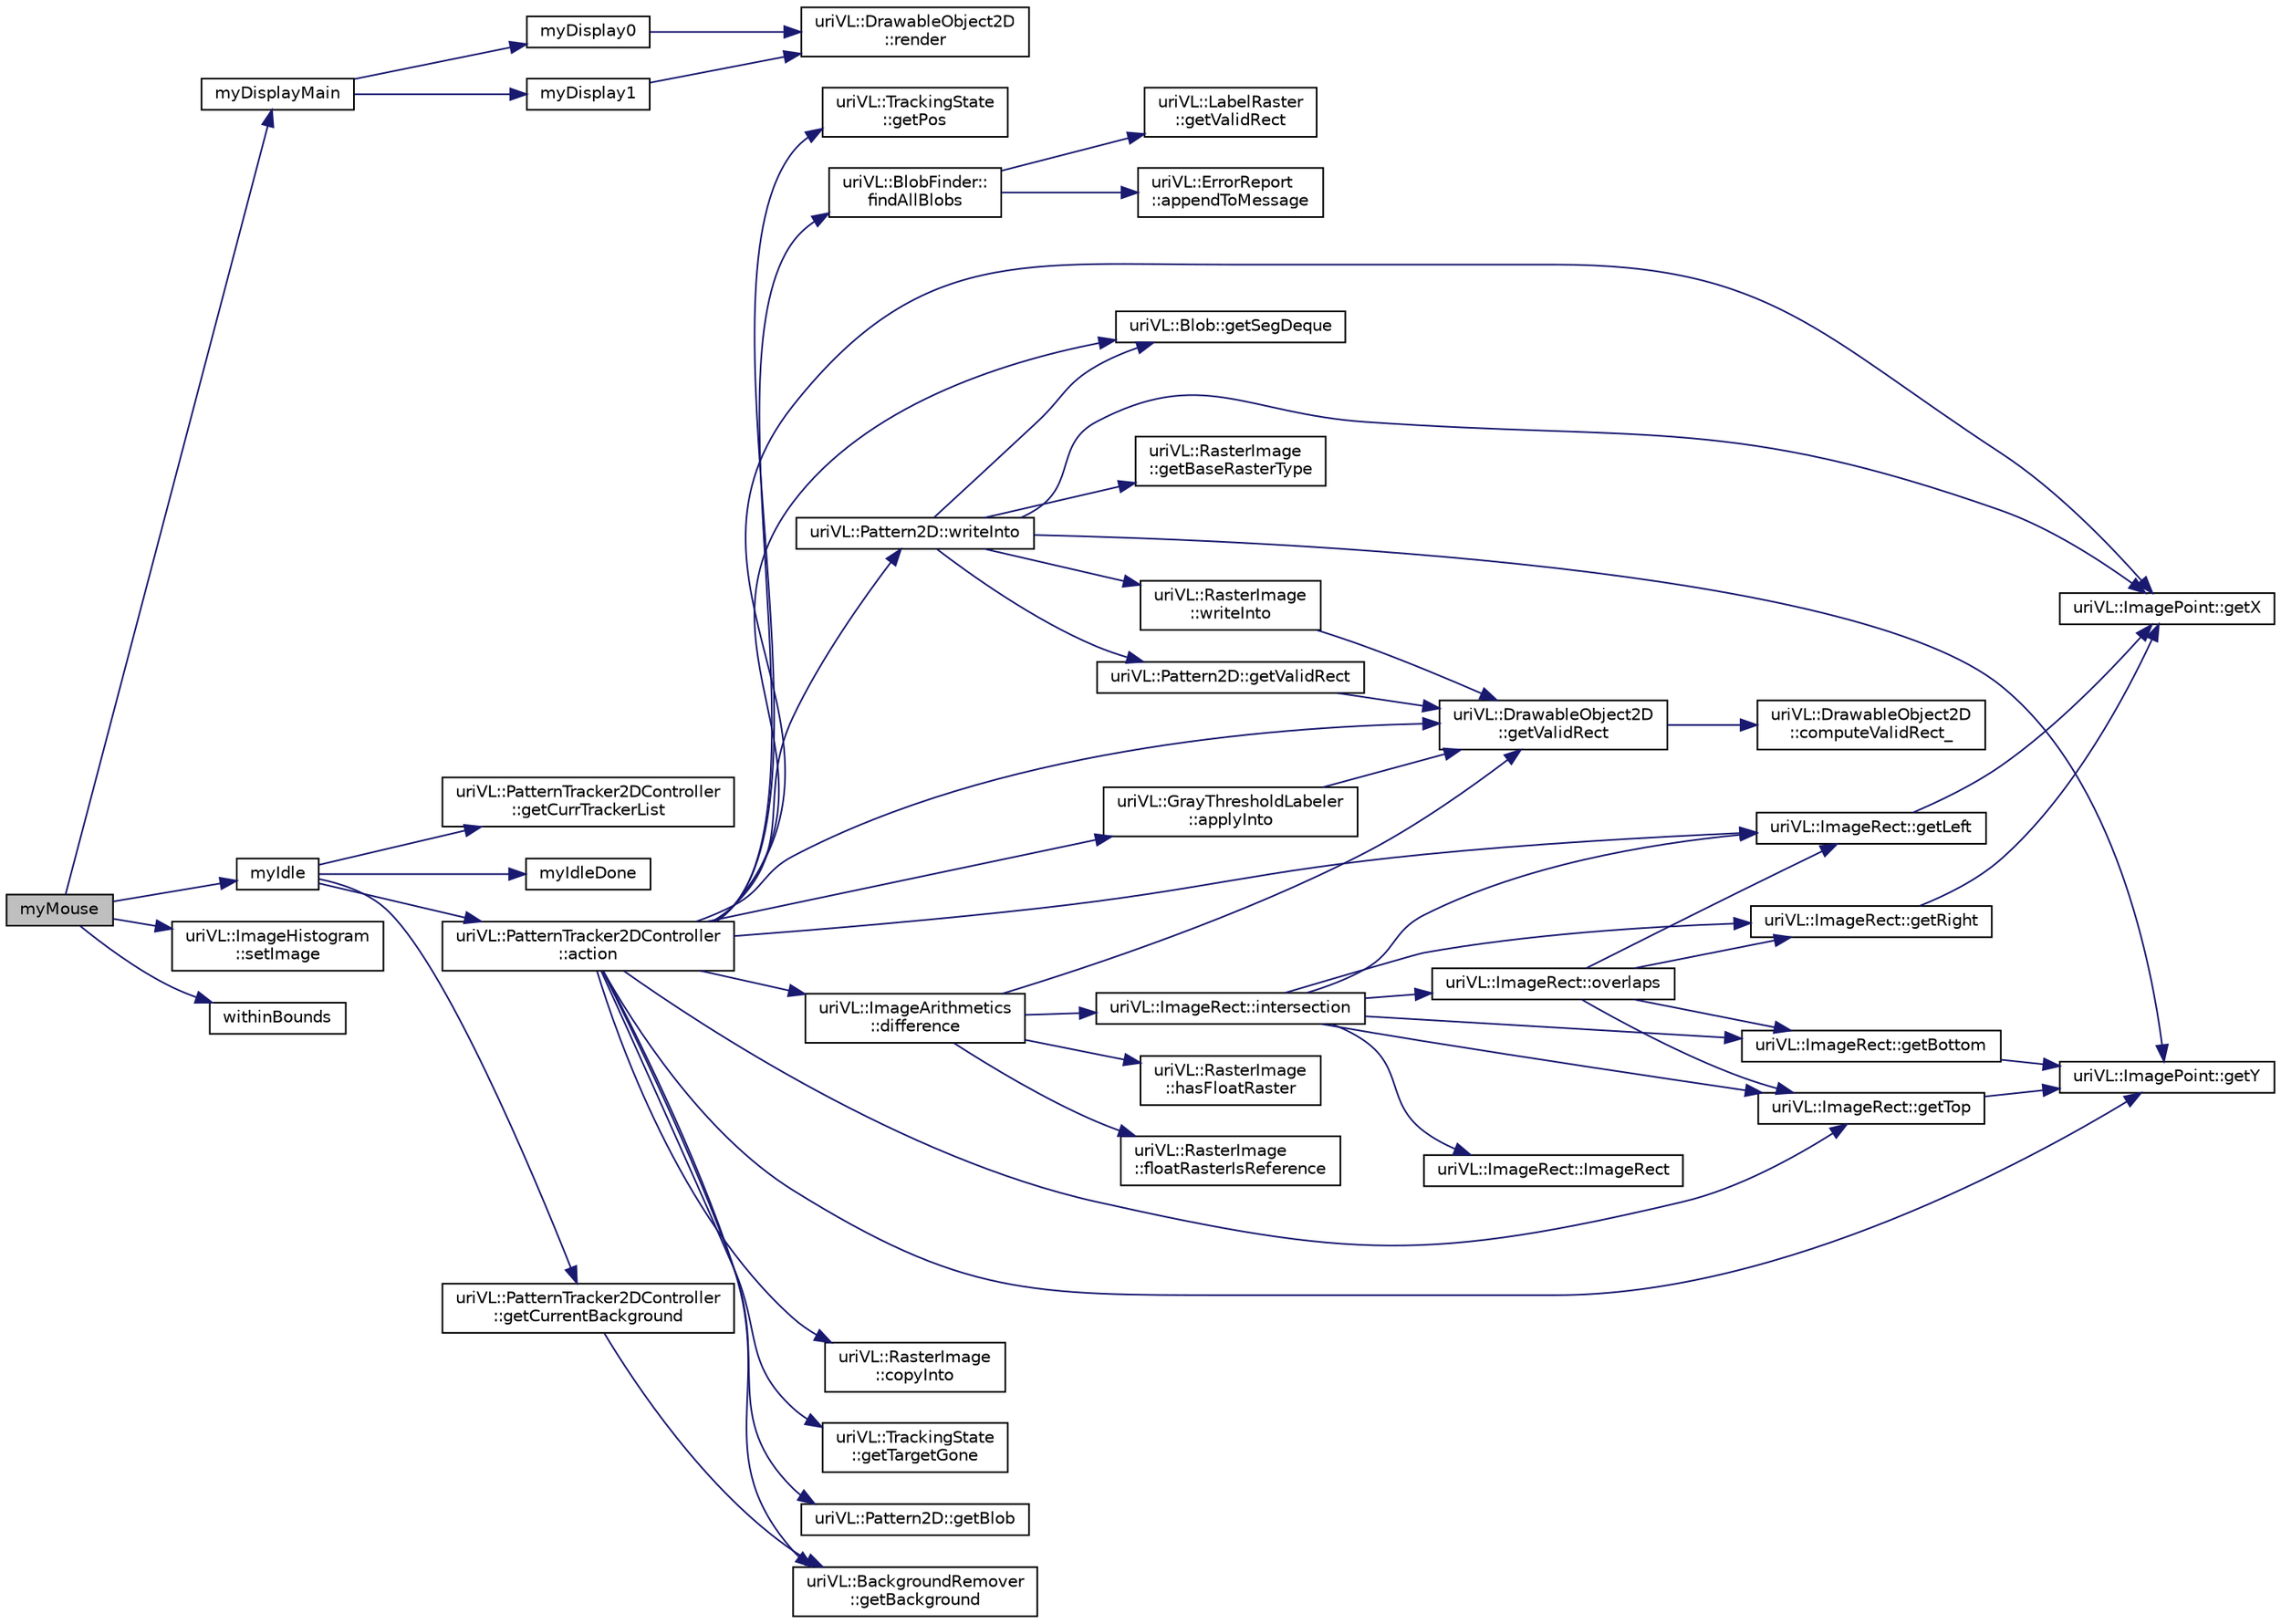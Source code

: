digraph "myMouse"
{
  edge [fontname="Helvetica",fontsize="10",labelfontname="Helvetica",labelfontsize="10"];
  node [fontname="Helvetica",fontsize="10",shape=record];
  rankdir="LR";
  Node1 [label="myMouse",height=0.2,width=0.4,color="black", fillcolor="grey75", style="filled", fontcolor="black"];
  Node1 -> Node2 [color="midnightblue",fontsize="10",style="solid",fontname="Helvetica"];
  Node2 [label="myDisplayMain",height=0.2,width=0.4,color="black", fillcolor="white", style="filled",URL="$main__imageHistogram_8cpp.html#af86ee6d7809b6842c4e285d141d718a7"];
  Node2 -> Node3 [color="midnightblue",fontsize="10",style="solid",fontname="Helvetica"];
  Node3 [label="myDisplay0",height=0.2,width=0.4,color="black", fillcolor="white", style="filled",URL="$main__imageHistogram_8cpp.html#a203e370232115e0fd93fae4a255d9d7d"];
  Node3 -> Node4 [color="midnightblue",fontsize="10",style="solid",fontname="Helvetica"];
  Node4 [label="uriVL::DrawableObject2D\l::render",height=0.2,width=0.4,color="black", fillcolor="white", style="filled",URL="$classuriVL_1_1DrawableObject2D.html#ac8e503cfade891e7ac2a25467cb7d24a",tooltip="Renders the object at the default depth and (0, 0) location. "];
  Node2 -> Node5 [color="midnightblue",fontsize="10",style="solid",fontname="Helvetica"];
  Node5 [label="myDisplay1",height=0.2,width=0.4,color="black", fillcolor="white", style="filled",URL="$main__imageHistogram_8cpp.html#a7af0867a250b60f1375c843341bc40b6"];
  Node5 -> Node4 [color="midnightblue",fontsize="10",style="solid",fontname="Helvetica"];
  Node1 -> Node6 [color="midnightblue",fontsize="10",style="solid",fontname="Helvetica"];
  Node6 [label="myIdle",height=0.2,width=0.4,color="black", fillcolor="white", style="filled",URL="$Tracking2DPattern__main_8cpp.html#a8b6b5874f18eb288af28f2ea8dc37afd"];
  Node6 -> Node7 [color="midnightblue",fontsize="10",style="solid",fontname="Helvetica"];
  Node7 [label="uriVL::PatternTracker2DController\l::action",height=0.2,width=0.4,color="black", fillcolor="white", style="filled",URL="$classuriVL_1_1PatternTracker2DController.html#aa7bbc17870d4ef5e410fe0effe9e79dd",tooltip="Begin control loop find all blobs, (if some one new, send a tracker), update background using dynamic..."];
  Node7 -> Node8 [color="midnightblue",fontsize="10",style="solid",fontname="Helvetica"];
  Node8 [label="uriVL::DrawableObject2D\l::getValidRect",height=0.2,width=0.4,color="black", fillcolor="white", style="filled",URL="$classuriVL_1_1DrawableObject2D.html#ad654c2c5da02b3b20298c3eef4153874",tooltip="Returns the object&#39;s valid data rectangle. "];
  Node8 -> Node9 [color="midnightblue",fontsize="10",style="solid",fontname="Helvetica"];
  Node9 [label="uriVL::DrawableObject2D\l::computeValidRect_",height=0.2,width=0.4,color="black", fillcolor="white", style="filled",URL="$classuriVL_1_1DrawableObject2D.html#a9eb135fd212d80a8fbc3caa7e242d9dd",tooltip="Calculates the object&#39;s valid box. "];
  Node7 -> Node10 [color="midnightblue",fontsize="10",style="solid",fontname="Helvetica"];
  Node10 [label="uriVL::BackgroundRemover\l::getBackground",height=0.2,width=0.4,color="black", fillcolor="white", style="filled",URL="$classuriVL_1_1BackgroundRemover.html#ad8fac0a96fd8737444eb5befbd03aaa7",tooltip="get background_; "];
  Node7 -> Node11 [color="midnightblue",fontsize="10",style="solid",fontname="Helvetica"];
  Node11 [label="uriVL::RasterImage\l::copyInto",height=0.2,width=0.4,color="black", fillcolor="white", style="filled",URL="$classuriVL_1_1RasterImage.html#a945167dba31cc4a0ae359ab273dcdfea",tooltip="Copies this image into the one received as parameter. "];
  Node7 -> Node12 [color="midnightblue",fontsize="10",style="solid",fontname="Helvetica"];
  Node12 [label="uriVL::TrackingState\l::getTargetGone",height=0.2,width=0.4,color="black", fillcolor="white", style="filled",URL="$classuriVL_1_1TrackingState.html#ad70ca3d2a618daa8dd552009f4abb745",tooltip="get targetGone_ "];
  Node7 -> Node13 [color="midnightblue",fontsize="10",style="solid",fontname="Helvetica"];
  Node13 [label="uriVL::Pattern2D::getBlob",height=0.2,width=0.4,color="black", fillcolor="white", style="filled",URL="$classuriVL_1_1Pattern2D.html#a5112f133a39e81cc645749b2828f90d3",tooltip="Returns a reference to the pattern&#39;s blob data. "];
  Node7 -> Node14 [color="midnightblue",fontsize="10",style="solid",fontname="Helvetica"];
  Node14 [label="uriVL::Blob::getSegDeque",height=0.2,width=0.4,color="black", fillcolor="white", style="filled",URL="$classuriVL_1_1Blob.html#a2075d06742e561d4d0c547bb8a5b3b59",tooltip="returns a read-only reference to this blob&#39;s private segments structure. "];
  Node7 -> Node15 [color="midnightblue",fontsize="10",style="solid",fontname="Helvetica"];
  Node15 [label="uriVL::TrackingState\l::getPos",height=0.2,width=0.4,color="black", fillcolor="white", style="filled",URL="$classuriVL_1_1TrackingState.html#a00a2021bf2969596941434f48bea56c3",tooltip="get the position in state information "];
  Node7 -> Node16 [color="midnightblue",fontsize="10",style="solid",fontname="Helvetica"];
  Node16 [label="uriVL::ImagePoint::getX",height=0.2,width=0.4,color="black", fillcolor="white", style="filled",URL="$classuriVL_1_1ImagePoint.html#a4845eb34e164c8dffd9b366cf61f3f5b",tooltip="Returns the point&#39;s x coordinate. "];
  Node7 -> Node17 [color="midnightblue",fontsize="10",style="solid",fontname="Helvetica"];
  Node17 [label="uriVL::ImageRect::getLeft",height=0.2,width=0.4,color="black", fillcolor="white", style="filled",URL="$classuriVL_1_1ImageRect.html#a38bd531df6bd6c4892bca1a690feda13",tooltip="Returns the minimum x coordinate of the rectangle. "];
  Node17 -> Node16 [color="midnightblue",fontsize="10",style="solid",fontname="Helvetica"];
  Node7 -> Node18 [color="midnightblue",fontsize="10",style="solid",fontname="Helvetica"];
  Node18 [label="uriVL::ImagePoint::getY",height=0.2,width=0.4,color="black", fillcolor="white", style="filled",URL="$classuriVL_1_1ImagePoint.html#a4edda1ad5b1f3b39db3ac200dfddf016",tooltip="Returns the point&#39;s y coordinate. "];
  Node7 -> Node19 [color="midnightblue",fontsize="10",style="solid",fontname="Helvetica"];
  Node19 [label="uriVL::ImageRect::getTop",height=0.2,width=0.4,color="black", fillcolor="white", style="filled",URL="$classuriVL_1_1ImageRect.html#a2715b0a7b291354fd839a95ece0e0aba",tooltip="Returns the minimum y coordinate of the rectangle. "];
  Node19 -> Node18 [color="midnightblue",fontsize="10",style="solid",fontname="Helvetica"];
  Node7 -> Node20 [color="midnightblue",fontsize="10",style="solid",fontname="Helvetica"];
  Node20 [label="uriVL::Pattern2D::writeInto",height=0.2,width=0.4,color="black", fillcolor="white", style="filled",URL="$classuriVL_1_1Pattern2D.html#aaddaef2692fde8d73679f59ad2e2ca33",tooltip="Writes this pattern into a raster image using the point specified as origin for this pattern&#39;s valid ..."];
  Node20 -> Node21 [color="midnightblue",fontsize="10",style="solid",fontname="Helvetica"];
  Node21 [label="uriVL::RasterImage\l::writeInto",height=0.2,width=0.4,color="black", fillcolor="white", style="filled",URL="$classuriVL_1_1RasterImage.html#ad167ffbf9fec39d6d5c9c874cc48e20f",tooltip="Writes this image into another image. "];
  Node21 -> Node8 [color="midnightblue",fontsize="10",style="solid",fontname="Helvetica"];
  Node20 -> Node22 [color="midnightblue",fontsize="10",style="solid",fontname="Helvetica"];
  Node22 [label="uriVL::Pattern2D::getValidRect",height=0.2,width=0.4,color="black", fillcolor="white", style="filled",URL="$classuriVL_1_1Pattern2D.html#a6ac29e088b6917a5236223700f366f7a",tooltip="Returns the pattern&#39;s valid data rectangle. "];
  Node22 -> Node8 [color="midnightblue",fontsize="10",style="solid",fontname="Helvetica"];
  Node20 -> Node23 [color="midnightblue",fontsize="10",style="solid",fontname="Helvetica"];
  Node23 [label="uriVL::RasterImage\l::getBaseRasterType",height=0.2,width=0.4,color="black", fillcolor="white", style="filled",URL="$classuriVL_1_1RasterImage.html#a68815937f6a787e4541a33b108198baf",tooltip="Returns the image&#39;s base raster type. "];
  Node20 -> Node14 [color="midnightblue",fontsize="10",style="solid",fontname="Helvetica"];
  Node20 -> Node18 [color="midnightblue",fontsize="10",style="solid",fontname="Helvetica"];
  Node20 -> Node16 [color="midnightblue",fontsize="10",style="solid",fontname="Helvetica"];
  Node7 -> Node24 [color="midnightblue",fontsize="10",style="solid",fontname="Helvetica"];
  Node24 [label="uriVL::ImageArithmetics\l::difference",height=0.2,width=0.4,color="black", fillcolor="white", style="filled",URL="$classuriVL_1_1ImageArithmetics.html#ac0e7860adc74aa3a1262f62790e9dbdb",tooltip="Computes the difference between two raster images. "];
  Node24 -> Node25 [color="midnightblue",fontsize="10",style="solid",fontname="Helvetica"];
  Node25 [label="uriVL::ImageRect::intersection",height=0.2,width=0.4,color="black", fillcolor="white", style="filled",URL="$classuriVL_1_1ImageRect.html#a4efe309aec03dcdb3e12ff86a906e6fb",tooltip="Returns the intersection of the two rectangles received as parameters. "];
  Node25 -> Node26 [color="midnightblue",fontsize="10",style="solid",fontname="Helvetica"];
  Node26 [label="uriVL::ImageRect::overlaps",height=0.2,width=0.4,color="black", fillcolor="white", style="filled",URL="$classuriVL_1_1ImageRect.html#a707979de0d8a0079379467712866e200",tooltip="Indicates whether this rectangle and the one received as parameter overlap. "];
  Node26 -> Node27 [color="midnightblue",fontsize="10",style="solid",fontname="Helvetica"];
  Node27 [label="uriVL::ImageRect::getBottom",height=0.2,width=0.4,color="black", fillcolor="white", style="filled",URL="$classuriVL_1_1ImageRect.html#acb34c902550ecb25f7fa6ffb620aea71",tooltip="Returns the maximum y coordinate of the rectangle. "];
  Node27 -> Node18 [color="midnightblue",fontsize="10",style="solid",fontname="Helvetica"];
  Node26 -> Node19 [color="midnightblue",fontsize="10",style="solid",fontname="Helvetica"];
  Node26 -> Node28 [color="midnightblue",fontsize="10",style="solid",fontname="Helvetica"];
  Node28 [label="uriVL::ImageRect::getRight",height=0.2,width=0.4,color="black", fillcolor="white", style="filled",URL="$classuriVL_1_1ImageRect.html#a89884bd1866a1b7ffb67d4cc1ec1a052",tooltip="Returns the maximum x coordinate of the rectangle. "];
  Node28 -> Node16 [color="midnightblue",fontsize="10",style="solid",fontname="Helvetica"];
  Node26 -> Node17 [color="midnightblue",fontsize="10",style="solid",fontname="Helvetica"];
  Node25 -> Node17 [color="midnightblue",fontsize="10",style="solid",fontname="Helvetica"];
  Node25 -> Node28 [color="midnightblue",fontsize="10",style="solid",fontname="Helvetica"];
  Node25 -> Node19 [color="midnightblue",fontsize="10",style="solid",fontname="Helvetica"];
  Node25 -> Node27 [color="midnightblue",fontsize="10",style="solid",fontname="Helvetica"];
  Node25 -> Node29 [color="midnightblue",fontsize="10",style="solid",fontname="Helvetica"];
  Node29 [label="uriVL::ImageRect::ImageRect",height=0.2,width=0.4,color="black", fillcolor="white", style="filled",URL="$classuriVL_1_1ImageRect.html#ab5d9afae21bbf5cd673a0161390e63e2",tooltip="Default Constructor. "];
  Node24 -> Node8 [color="midnightblue",fontsize="10",style="solid",fontname="Helvetica"];
  Node24 -> Node30 [color="midnightblue",fontsize="10",style="solid",fontname="Helvetica"];
  Node30 [label="uriVL::RasterImage\l::hasFloatRaster",height=0.2,width=0.4,color="black", fillcolor="white", style="filled",URL="$classuriVL_1_1RasterImage.html#a406019c6e34b2e8c3d81a72769723d98",tooltip="Indicates whether or not the raster image stores a float raster (eg this would be true for a Raster_I..."];
  Node24 -> Node31 [color="midnightblue",fontsize="10",style="solid",fontname="Helvetica"];
  Node31 [label="uriVL::RasterImage\l::floatRasterIsReference",height=0.2,width=0.4,color="black", fillcolor="white", style="filled",URL="$classuriVL_1_1RasterImage.html#a1b4d9b5005f06201335b9060fe31625e",tooltip="Indicates whether or not the float raster (for a raster that does have a float raster, eg Raster_Image_gray_F stores the reference values for the raster image. "];
  Node7 -> Node32 [color="midnightblue",fontsize="10",style="solid",fontname="Helvetica"];
  Node32 [label="uriVL::GrayThresholdLabeler\l::applyInto",height=0.2,width=0.4,color="black", fillcolor="white", style="filled",URL="$classuriVL_1_1GrayThresholdLabeler.html#a8a07a2f9967f3552bf508280a251eb57",tooltip="Applies this operator to an image, returns the result as a LabelRaster. "];
  Node32 -> Node8 [color="midnightblue",fontsize="10",style="solid",fontname="Helvetica"];
  Node7 -> Node33 [color="midnightblue",fontsize="10",style="solid",fontname="Helvetica"];
  Node33 [label="uriVL::BlobFinder::\lfindAllBlobs",height=0.2,width=0.4,color="black", fillcolor="white", style="filled",URL="$classuriVL_1_1BlobFinder.html#a7404aa90e173beb8b83136ba46485db7",tooltip="Detect all the blobs in the input label raster from a list of target indices. "];
  Node33 -> Node34 [color="midnightblue",fontsize="10",style="solid",fontname="Helvetica"];
  Node34 [label="uriVL::LabelRaster\l::getValidRect",height=0.2,width=0.4,color="black", fillcolor="white", style="filled",URL="$classuriVL_1_1LabelRaster.html#af9c034eafd1e2c27e80a4143aa2f22d3",tooltip="Returns the label raster&#39;s valid data rectangle. "];
  Node33 -> Node35 [color="midnightblue",fontsize="10",style="solid",fontname="Helvetica"];
  Node35 [label="uriVL::ErrorReport\l::appendToMessage",height=0.2,width=0.4,color="black", fillcolor="white", style="filled",URL="$classuriVL_1_1ErrorReport.html#a65100d12091947d1df26c38f48058569",tooltip="Appends a string to the error message. "];
  Node6 -> Node36 [color="midnightblue",fontsize="10",style="solid",fontname="Helvetica"];
  Node36 [label="uriVL::PatternTracker2DController\l::getCurrentBackground",height=0.2,width=0.4,color="black", fillcolor="white", style="filled",URL="$classuriVL_1_1PatternTracker2DController.html#a78a0e9a5cdb83edb496eae0935abee8b"];
  Node36 -> Node10 [color="midnightblue",fontsize="10",style="solid",fontname="Helvetica"];
  Node6 -> Node37 [color="midnightblue",fontsize="10",style="solid",fontname="Helvetica"];
  Node37 [label="uriVL::PatternTracker2DController\l::getCurrTrackerList",height=0.2,width=0.4,color="black", fillcolor="white", style="filled",URL="$classuriVL_1_1PatternTracker2DController.html#a22038de601e8edbe6bda8c982f2bb44a",tooltip="Get current list<PatternTracker2D*> "];
  Node6 -> Node38 [color="midnightblue",fontsize="10",style="solid",fontname="Helvetica"];
  Node38 [label="myIdleDone",height=0.2,width=0.4,color="black", fillcolor="white", style="filled",URL="$Tracking2DPattern__main_8cpp.html#aecb76b76a1aa99390ebe7615612927dd"];
  Node1 -> Node39 [color="midnightblue",fontsize="10",style="solid",fontname="Helvetica"];
  Node39 [label="uriVL::ImageHistogram\l::setImage",height=0.2,width=0.4,color="black", fillcolor="white", style="filled",URL="$classuriVL_1_1ImageHistogram.html#a1f624030e91b10c0c3d0afa6bcf6b723",tooltip="Assigns a new RasterImage and possibly an ImageRect over which to compute the histogram. "];
  Node1 -> Node40 [color="midnightblue",fontsize="10",style="solid",fontname="Helvetica"];
  Node40 [label="withinBounds",height=0.2,width=0.4,color="black", fillcolor="white", style="filled",URL="$main__imageHistogram_8cpp.html#aed6e92f2f0191984fa9829e99a69dff0"];
}
